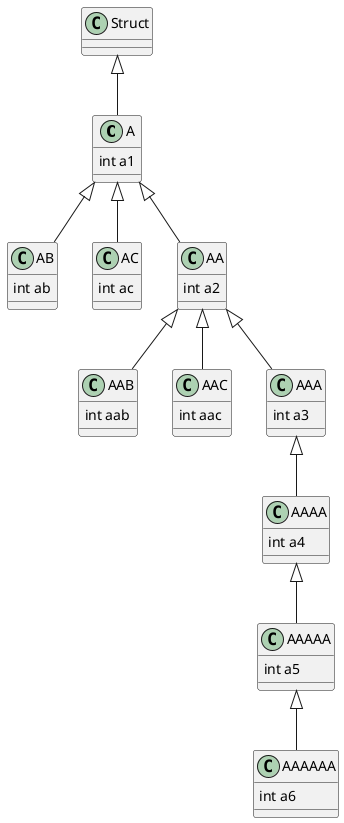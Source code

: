 @startuml


Class A {
int a1

}


Struct <|-- A










Class AB {
int ab

}


A <|-- AB










Class AC {
int ac

}


A <|-- AC










Class AA {
int a2

}


A <|-- AA










Class AAB {
int aab

}


AA <|-- AAB










Class AAC {
int aac

}


AA <|-- AAC










Class AAA {
int a3

}


AA <|-- AAA










Class AAAA {
int a4

}


AAA <|-- AAAA










Class AAAAA {
int a5

}


AAAA <|-- AAAAA










Class AAAAAA {
int a6

}


AAAAA <|-- AAAAAA









@enduml